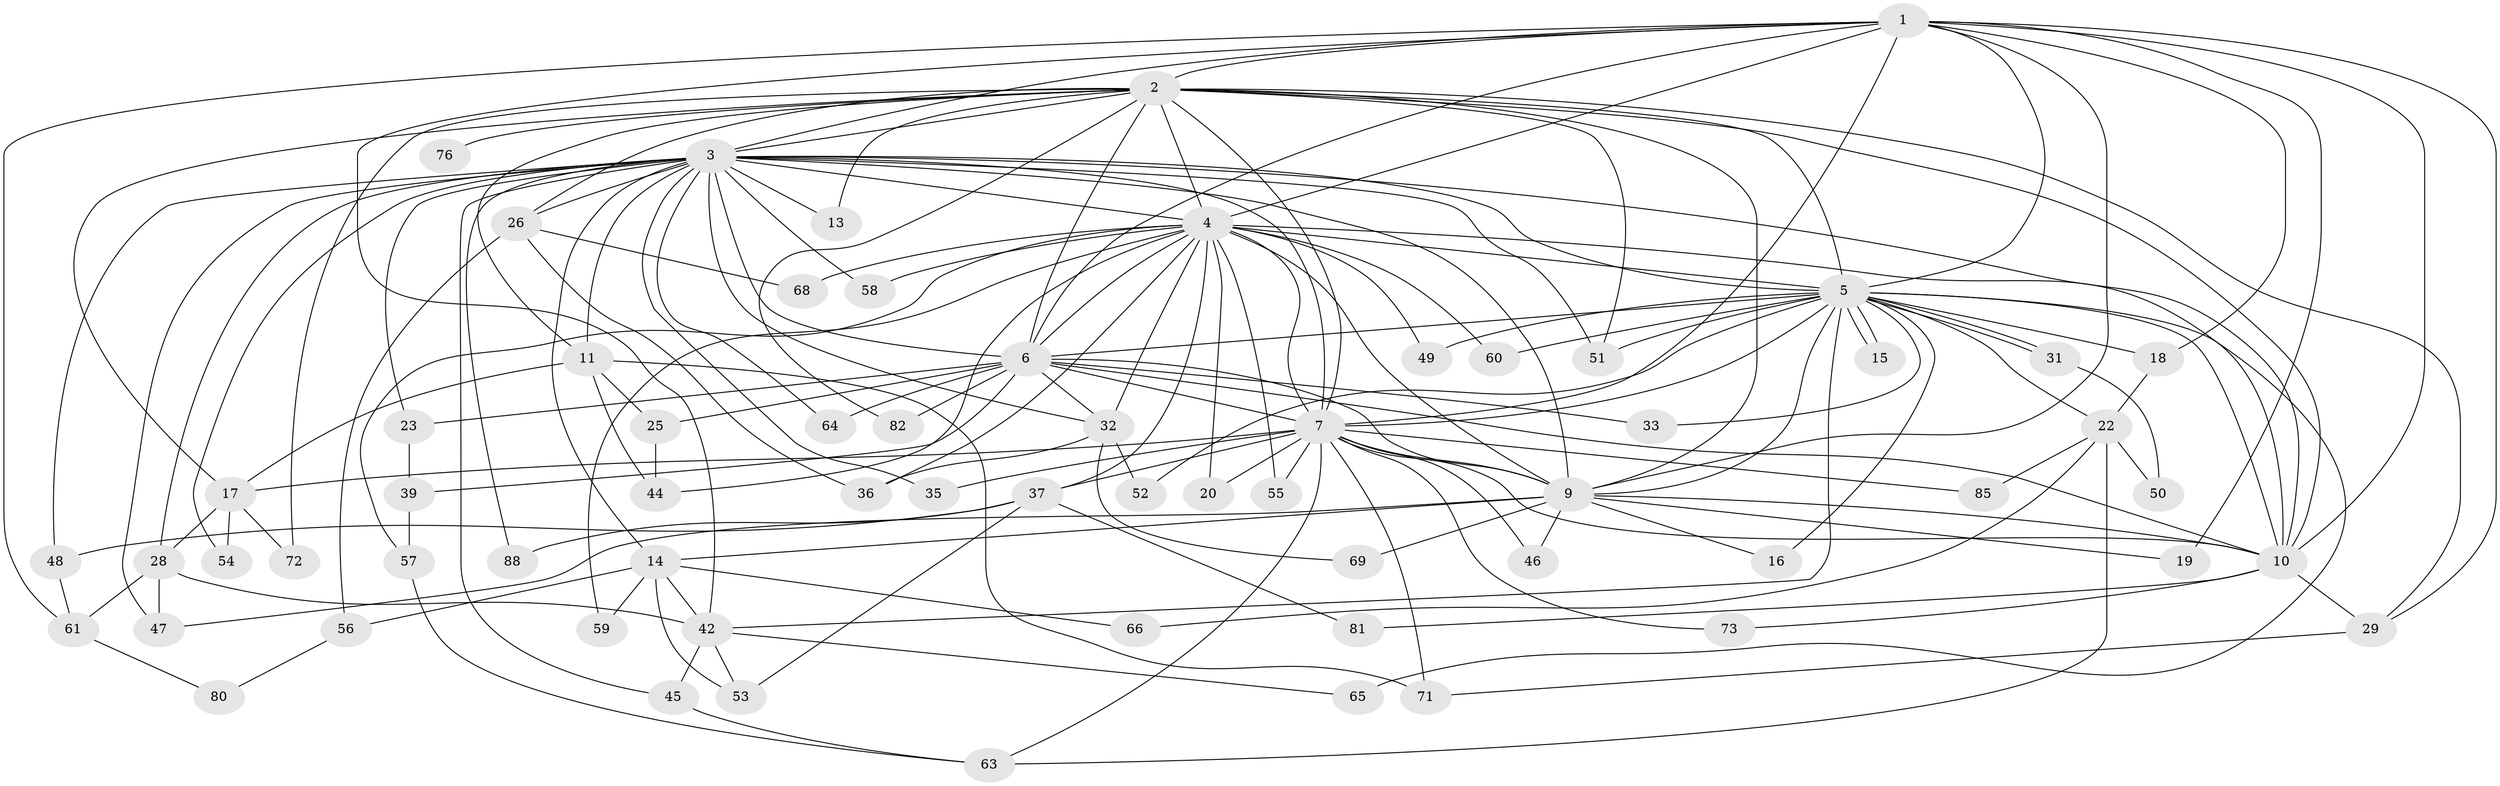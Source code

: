 // original degree distribution, {16: 0.022727272727272728, 14: 0.011363636363636364, 26: 0.011363636363636364, 20: 0.011363636363636364, 24: 0.011363636363636364, 18: 0.011363636363636364, 17: 0.011363636363636364, 15: 0.011363636363636364, 13: 0.011363636363636364, 6: 0.03409090909090909, 5: 0.056818181818181816, 2: 0.48863636363636365, 7: 0.022727272727272728, 3: 0.22727272727272727, 4: 0.056818181818181816}
// Generated by graph-tools (version 1.1) at 2025/41/03/06/25 10:41:31]
// undirected, 65 vertices, 161 edges
graph export_dot {
graph [start="1"]
  node [color=gray90,style=filled];
  1 [super="+30"];
  2 [super="+8"];
  3 [super="+40"];
  4 [super="+12"];
  5 [super="+43"];
  6;
  7 [super="+27"];
  9 [super="+78"];
  10 [super="+24"];
  11;
  13;
  14 [super="+67"];
  15;
  16 [super="+38"];
  17 [super="+21"];
  18;
  19;
  20;
  22 [super="+83"];
  23;
  25;
  26;
  28;
  29;
  31;
  32 [super="+34"];
  33;
  35;
  36 [super="+84"];
  37;
  39 [super="+41"];
  42 [super="+75"];
  44 [super="+79"];
  45;
  46;
  47 [super="+87"];
  48;
  49;
  50;
  51 [super="+70"];
  52;
  53 [super="+62"];
  54;
  55;
  56;
  57;
  58;
  59;
  60;
  61 [super="+86"];
  63 [super="+74"];
  64;
  65;
  66;
  68;
  69;
  71 [super="+77"];
  72;
  73;
  76;
  80;
  81;
  82;
  85;
  88;
  1 -- 2 [weight=2];
  1 -- 3;
  1 -- 4 [weight=2];
  1 -- 5;
  1 -- 6;
  1 -- 7;
  1 -- 9;
  1 -- 10 [weight=2];
  1 -- 18;
  1 -- 19;
  1 -- 42;
  1 -- 61;
  1 -- 29;
  2 -- 3 [weight=2];
  2 -- 4 [weight=2];
  2 -- 5 [weight=3];
  2 -- 6 [weight=2];
  2 -- 7 [weight=2];
  2 -- 9 [weight=2];
  2 -- 10 [weight=2];
  2 -- 13;
  2 -- 26;
  2 -- 29;
  2 -- 72;
  2 -- 76 [weight=2];
  2 -- 11;
  2 -- 82;
  2 -- 51;
  2 -- 17;
  3 -- 4;
  3 -- 5;
  3 -- 6;
  3 -- 7;
  3 -- 9;
  3 -- 10;
  3 -- 11;
  3 -- 13;
  3 -- 14;
  3 -- 23;
  3 -- 26;
  3 -- 28;
  3 -- 35;
  3 -- 45;
  3 -- 47;
  3 -- 48;
  3 -- 51;
  3 -- 58;
  3 -- 64;
  3 -- 88;
  3 -- 54;
  3 -- 32;
  4 -- 5;
  4 -- 6;
  4 -- 7;
  4 -- 9 [weight=2];
  4 -- 10;
  4 -- 20;
  4 -- 32;
  4 -- 37;
  4 -- 44;
  4 -- 49;
  4 -- 57;
  4 -- 58;
  4 -- 59;
  4 -- 68;
  4 -- 36;
  4 -- 55;
  4 -- 60;
  5 -- 6;
  5 -- 7;
  5 -- 9;
  5 -- 10;
  5 -- 15;
  5 -- 15;
  5 -- 16 [weight=2];
  5 -- 18;
  5 -- 22;
  5 -- 31;
  5 -- 31;
  5 -- 33;
  5 -- 42;
  5 -- 49;
  5 -- 52;
  5 -- 60;
  5 -- 65;
  5 -- 51;
  6 -- 7 [weight=2];
  6 -- 9;
  6 -- 10;
  6 -- 23;
  6 -- 25;
  6 -- 32;
  6 -- 33;
  6 -- 39 [weight=2];
  6 -- 64;
  6 -- 82;
  7 -- 9;
  7 -- 10;
  7 -- 17;
  7 -- 20;
  7 -- 37;
  7 -- 46;
  7 -- 55;
  7 -- 63;
  7 -- 85;
  7 -- 35;
  7 -- 71;
  7 -- 73;
  9 -- 10;
  9 -- 14;
  9 -- 16;
  9 -- 19;
  9 -- 46;
  9 -- 69;
  9 -- 47;
  10 -- 29;
  10 -- 73;
  10 -- 81;
  11 -- 17;
  11 -- 25;
  11 -- 71;
  11 -- 44;
  14 -- 53;
  14 -- 56;
  14 -- 59;
  14 -- 66;
  14 -- 42;
  17 -- 54;
  17 -- 72;
  17 -- 28;
  18 -- 22;
  22 -- 50;
  22 -- 66;
  22 -- 85;
  22 -- 63;
  23 -- 39;
  25 -- 44;
  26 -- 56;
  26 -- 68;
  26 -- 36;
  28 -- 47;
  28 -- 42;
  28 -- 61;
  29 -- 71;
  31 -- 50;
  32 -- 36;
  32 -- 69;
  32 -- 52;
  37 -- 48;
  37 -- 53;
  37 -- 81;
  37 -- 88;
  39 -- 57;
  42 -- 45;
  42 -- 65;
  42 -- 53;
  45 -- 63;
  48 -- 61;
  56 -- 80;
  57 -- 63;
  61 -- 80;
}
